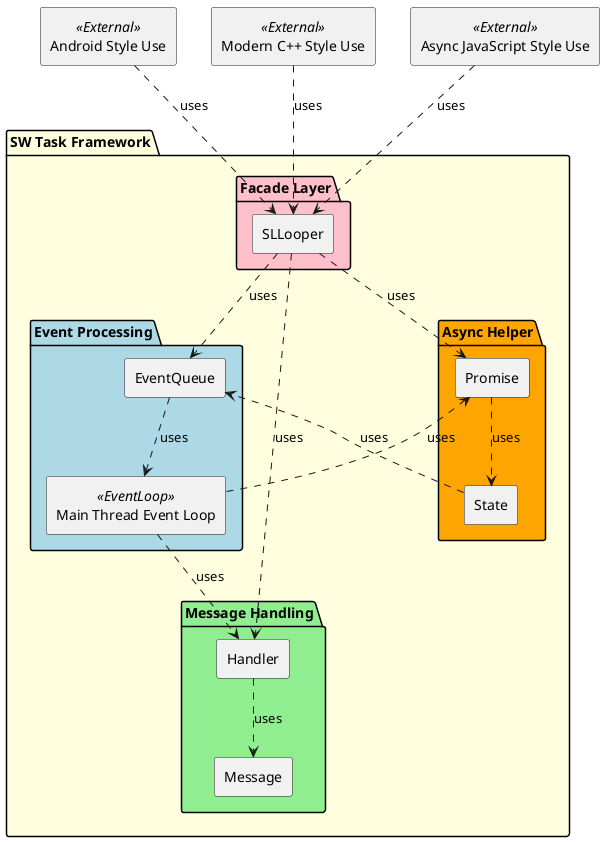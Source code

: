 




@startuml

rectangle "Android Style Use" as AndroidDev <<External>>
rectangle "Modern C++ Style Use" as CppDev <<External>>  
rectangle "Async JavaScript Style Use" as AsyncDev <<External>>

package "SW Task Framework" #LightYellow {
    
    package "Facade Layer" #Pink {
        rectangle "SLLooper" as SLLooper
    }
    
    package "Event Processing" #LightBlue {
        rectangle "EventQueue" as MQ
        rectangle "Main Thread Event Loop" as MainLoop <<EventLoop>>
    }
    
    package "Message Handling" #LightGreen {
        rectangle "Handler" as Handler
        rectangle "Message" as Message
    }
    
    package "Async Helper" #Orange {
        rectangle "Promise" as Promise
        rectangle "State" as State
    }
}

' Pure "uses" dependencies only
AndroidDev ..> SLLooper : uses
CppDev ..> SLLooper : uses
AsyncDev ..> SLLooper : uses

SLLooper ..> MQ : uses
SLLooper ..> Handler : uses
SLLooper ..> Promise : uses

MQ ..> MainLoop : uses
Handler ..> Message : uses
Promise ..> State : uses

MainLoop ..> Handler : uses
MainLoop ..> Promise : uses
State ..> MQ : uses

' ' Legend
' legend right
'     | ..> | Uses dependency |
'     | <<External>> | External client |
'     | <<EventLoop>> | Event processing |
' endlegend

@enduml
